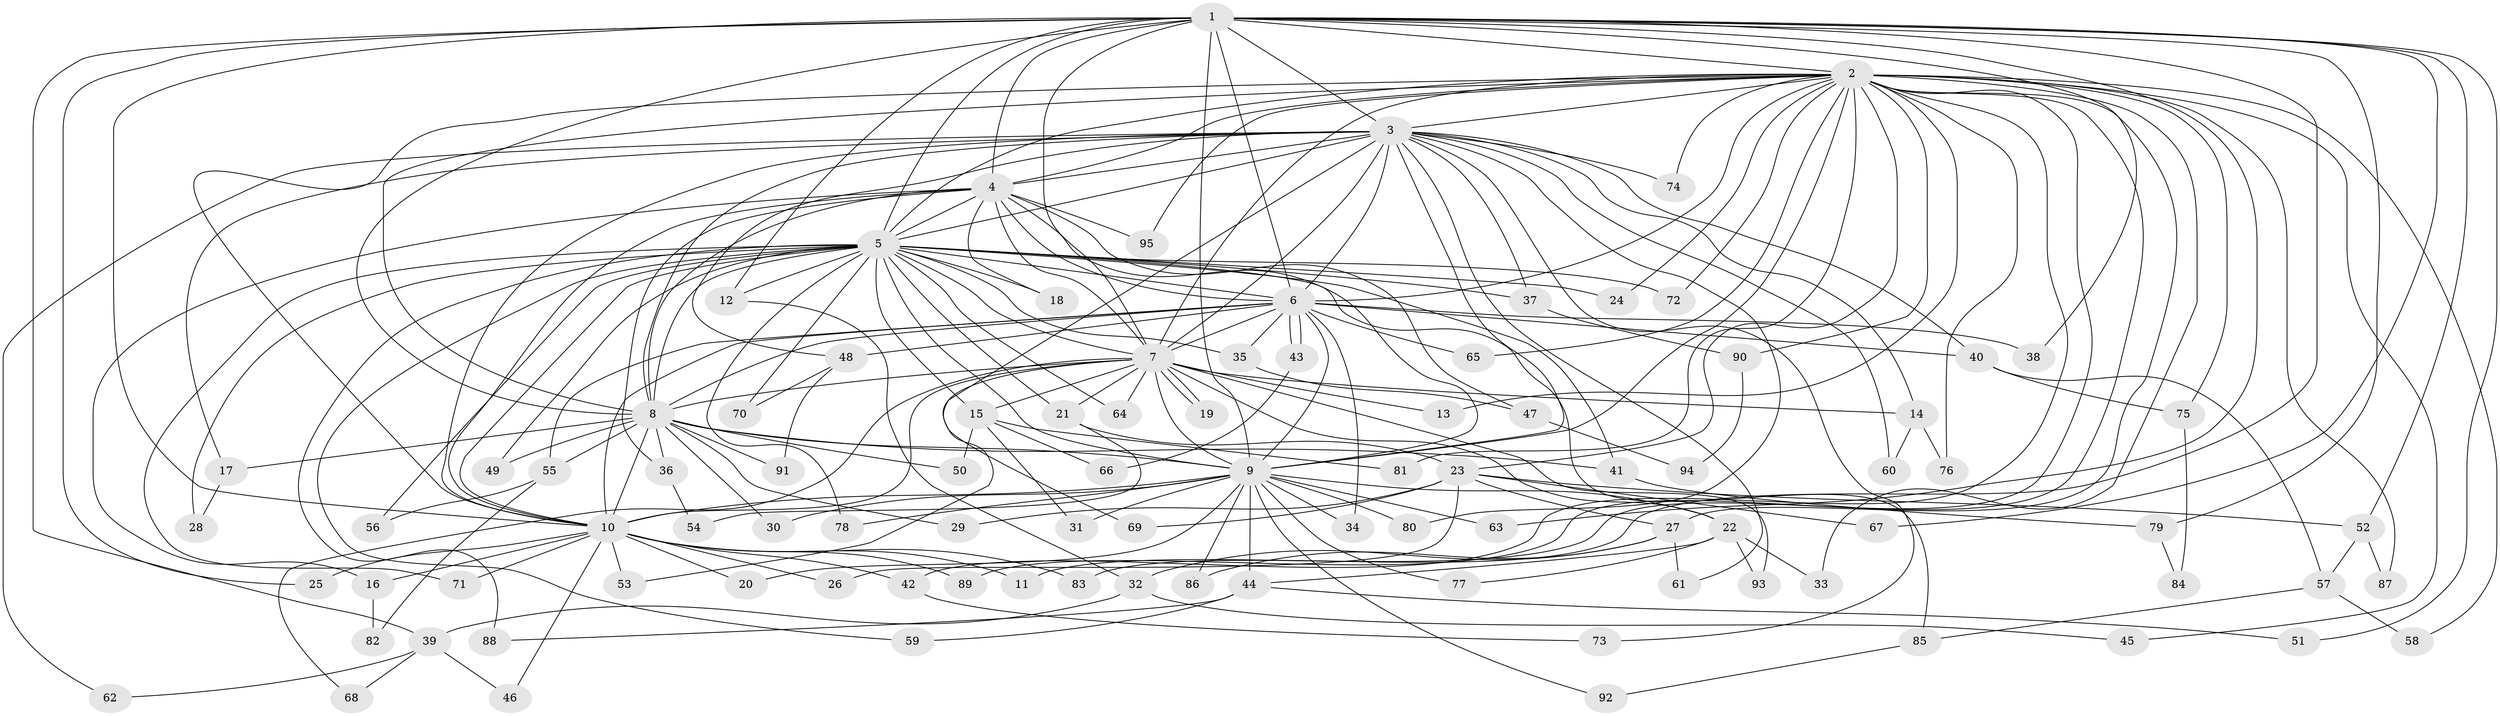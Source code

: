 // Generated by graph-tools (version 1.1) at 2025/01/03/09/25 03:01:35]
// undirected, 95 vertices, 215 edges
graph export_dot {
graph [start="1"]
  node [color=gray90,style=filled];
  1;
  2;
  3;
  4;
  5;
  6;
  7;
  8;
  9;
  10;
  11;
  12;
  13;
  14;
  15;
  16;
  17;
  18;
  19;
  20;
  21;
  22;
  23;
  24;
  25;
  26;
  27;
  28;
  29;
  30;
  31;
  32;
  33;
  34;
  35;
  36;
  37;
  38;
  39;
  40;
  41;
  42;
  43;
  44;
  45;
  46;
  47;
  48;
  49;
  50;
  51;
  52;
  53;
  54;
  55;
  56;
  57;
  58;
  59;
  60;
  61;
  62;
  63;
  64;
  65;
  66;
  67;
  68;
  69;
  70;
  71;
  72;
  73;
  74;
  75;
  76;
  77;
  78;
  79;
  80;
  81;
  82;
  83;
  84;
  85;
  86;
  87;
  88;
  89;
  90;
  91;
  92;
  93;
  94;
  95;
  1 -- 2;
  1 -- 3;
  1 -- 4;
  1 -- 5;
  1 -- 6;
  1 -- 7;
  1 -- 8;
  1 -- 9;
  1 -- 10;
  1 -- 12;
  1 -- 25;
  1 -- 38;
  1 -- 39;
  1 -- 51;
  1 -- 52;
  1 -- 63;
  1 -- 67;
  1 -- 79;
  1 -- 83;
  2 -- 3;
  2 -- 4;
  2 -- 5;
  2 -- 6;
  2 -- 7;
  2 -- 8;
  2 -- 9;
  2 -- 10;
  2 -- 11;
  2 -- 13;
  2 -- 23;
  2 -- 24;
  2 -- 27;
  2 -- 33;
  2 -- 42;
  2 -- 45;
  2 -- 58;
  2 -- 65;
  2 -- 72;
  2 -- 74;
  2 -- 75;
  2 -- 76;
  2 -- 81;
  2 -- 87;
  2 -- 89;
  2 -- 90;
  2 -- 95;
  3 -- 4;
  3 -- 5;
  3 -- 6;
  3 -- 7;
  3 -- 8;
  3 -- 9;
  3 -- 10;
  3 -- 14;
  3 -- 17;
  3 -- 37;
  3 -- 40;
  3 -- 48;
  3 -- 60;
  3 -- 61;
  3 -- 62;
  3 -- 69;
  3 -- 73;
  3 -- 74;
  3 -- 80;
  4 -- 5;
  4 -- 6;
  4 -- 7;
  4 -- 8;
  4 -- 9;
  4 -- 10;
  4 -- 16;
  4 -- 18;
  4 -- 36;
  4 -- 47;
  4 -- 95;
  5 -- 6;
  5 -- 7;
  5 -- 8;
  5 -- 9;
  5 -- 10;
  5 -- 12;
  5 -- 15;
  5 -- 18;
  5 -- 21;
  5 -- 24;
  5 -- 28;
  5 -- 35;
  5 -- 37;
  5 -- 41;
  5 -- 49;
  5 -- 56;
  5 -- 59;
  5 -- 64;
  5 -- 70;
  5 -- 71;
  5 -- 72;
  5 -- 78;
  5 -- 85;
  5 -- 88;
  6 -- 7;
  6 -- 8;
  6 -- 9;
  6 -- 10;
  6 -- 34;
  6 -- 35;
  6 -- 38;
  6 -- 40;
  6 -- 43;
  6 -- 43;
  6 -- 48;
  6 -- 55;
  6 -- 65;
  7 -- 8;
  7 -- 9;
  7 -- 10;
  7 -- 13;
  7 -- 14;
  7 -- 15;
  7 -- 19;
  7 -- 19;
  7 -- 21;
  7 -- 22;
  7 -- 53;
  7 -- 64;
  7 -- 68;
  7 -- 93;
  8 -- 9;
  8 -- 10;
  8 -- 17;
  8 -- 29;
  8 -- 30;
  8 -- 36;
  8 -- 41;
  8 -- 49;
  8 -- 50;
  8 -- 55;
  8 -- 91;
  9 -- 10;
  9 -- 20;
  9 -- 22;
  9 -- 30;
  9 -- 31;
  9 -- 34;
  9 -- 44;
  9 -- 63;
  9 -- 77;
  9 -- 78;
  9 -- 80;
  9 -- 86;
  9 -- 92;
  10 -- 11;
  10 -- 16;
  10 -- 20;
  10 -- 25;
  10 -- 26;
  10 -- 42;
  10 -- 46;
  10 -- 53;
  10 -- 71;
  10 -- 83;
  10 -- 89;
  12 -- 32;
  14 -- 60;
  14 -- 76;
  15 -- 31;
  15 -- 50;
  15 -- 66;
  15 -- 81;
  16 -- 82;
  17 -- 28;
  21 -- 23;
  21 -- 54;
  22 -- 33;
  22 -- 44;
  22 -- 77;
  22 -- 93;
  23 -- 26;
  23 -- 27;
  23 -- 29;
  23 -- 52;
  23 -- 67;
  23 -- 69;
  27 -- 32;
  27 -- 61;
  27 -- 86;
  32 -- 39;
  32 -- 45;
  35 -- 47;
  36 -- 54;
  37 -- 90;
  39 -- 46;
  39 -- 62;
  39 -- 68;
  40 -- 57;
  40 -- 75;
  41 -- 79;
  42 -- 73;
  43 -- 66;
  44 -- 51;
  44 -- 59;
  44 -- 88;
  47 -- 94;
  48 -- 70;
  48 -- 91;
  52 -- 57;
  52 -- 87;
  55 -- 56;
  55 -- 82;
  57 -- 58;
  57 -- 85;
  75 -- 84;
  79 -- 84;
  85 -- 92;
  90 -- 94;
}
